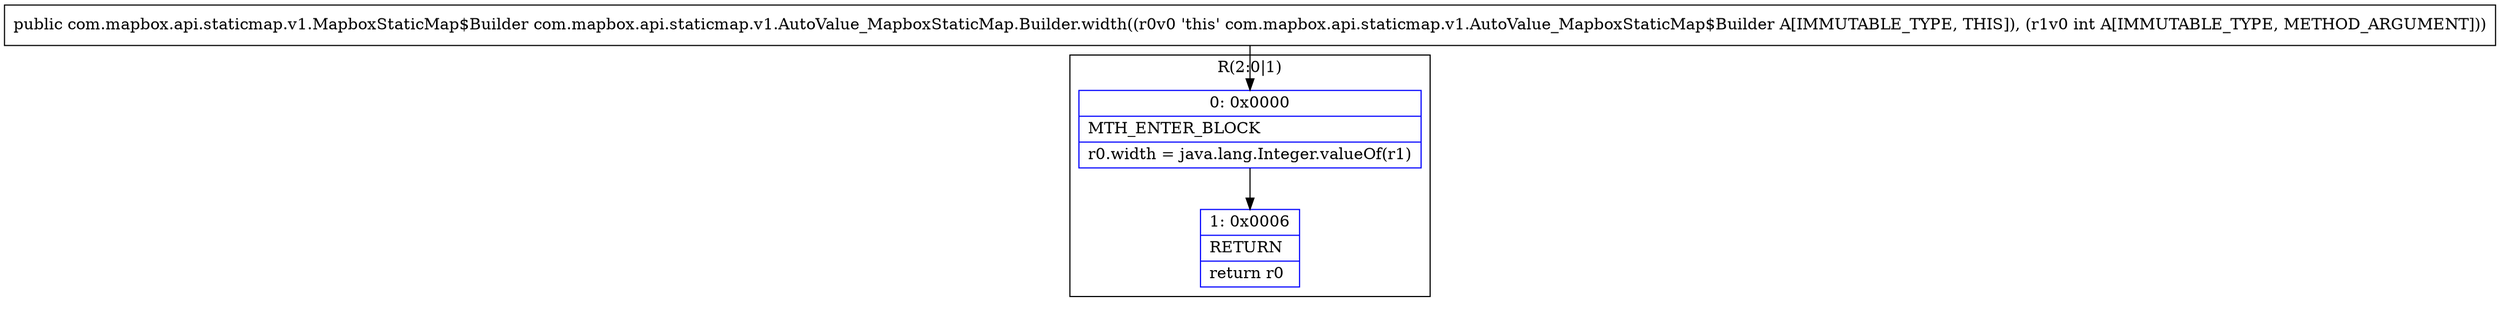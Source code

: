 digraph "CFG forcom.mapbox.api.staticmap.v1.AutoValue_MapboxStaticMap.Builder.width(I)Lcom\/mapbox\/api\/staticmap\/v1\/MapboxStaticMap$Builder;" {
subgraph cluster_Region_297595509 {
label = "R(2:0|1)";
node [shape=record,color=blue];
Node_0 [shape=record,label="{0\:\ 0x0000|MTH_ENTER_BLOCK\l|r0.width = java.lang.Integer.valueOf(r1)\l}"];
Node_1 [shape=record,label="{1\:\ 0x0006|RETURN\l|return r0\l}"];
}
MethodNode[shape=record,label="{public com.mapbox.api.staticmap.v1.MapboxStaticMap$Builder com.mapbox.api.staticmap.v1.AutoValue_MapboxStaticMap.Builder.width((r0v0 'this' com.mapbox.api.staticmap.v1.AutoValue_MapboxStaticMap$Builder A[IMMUTABLE_TYPE, THIS]), (r1v0 int A[IMMUTABLE_TYPE, METHOD_ARGUMENT])) }"];
MethodNode -> Node_0;
Node_0 -> Node_1;
}

